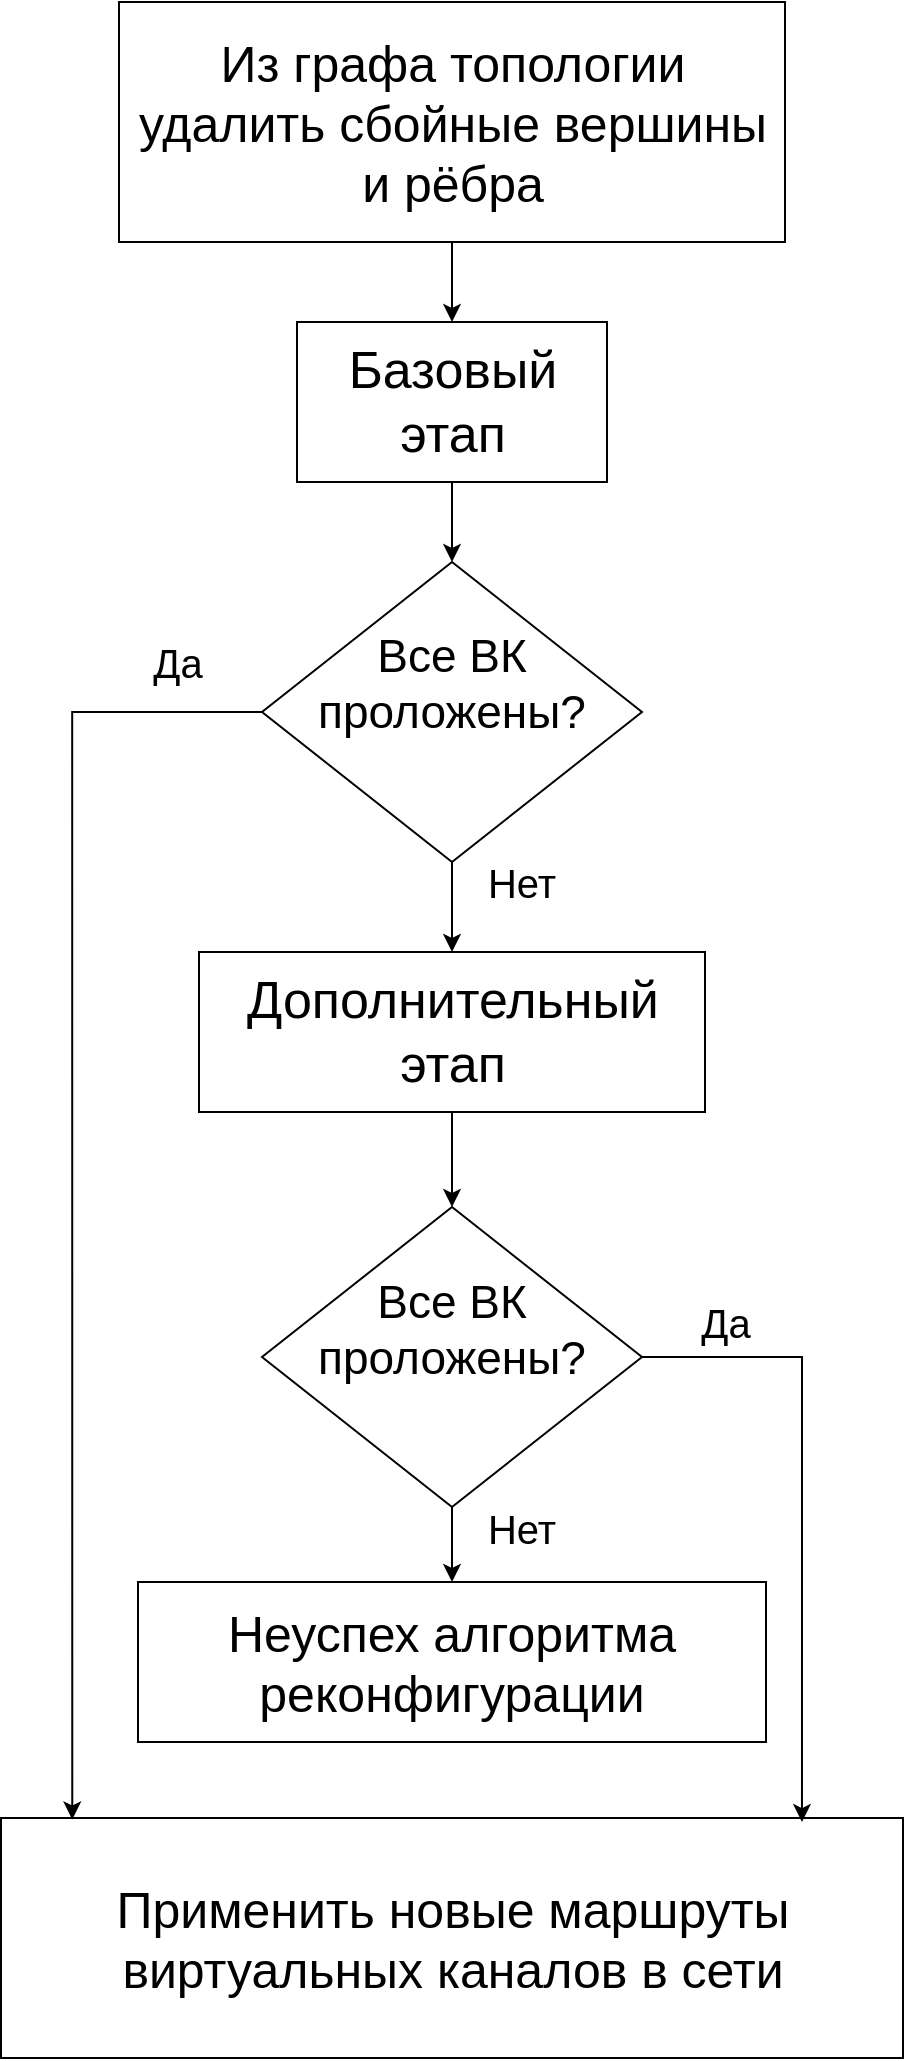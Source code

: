 <mxfile version="10.6.6" type="device"><diagram id="oOasDzT1UJZ_1pXfvdV5" name="Page-1"><mxGraphModel dx="1683" dy="908" grid="1" gridSize="10" guides="1" tooltips="1" connect="1" arrows="1" fold="1" page="1" pageScale="1" pageWidth="827" pageHeight="1169" math="0" shadow="0"><root><mxCell id="0"/><mxCell id="1" parent="0"/><mxCell id="JAwaAUzd0tWruQpzTnG6-9" style="edgeStyle=orthogonalEdgeStyle;rounded=0;orthogonalLoop=1;jettySize=auto;html=1;exitX=0.5;exitY=1;exitDx=0;exitDy=0;entryX=0.5;entryY=0;entryDx=0;entryDy=0;fontSize=25;" parent="1" source="JAwaAUzd0tWruQpzTnG6-1" target="JAwaAUzd0tWruQpzTnG6-3" edge="1"><mxGeometry relative="1" as="geometry"/></mxCell><mxCell id="JAwaAUzd0tWruQpzTnG6-1" value="Из графа топологии удалить сбойные вершины и рёбра" style="rounded=0;whiteSpace=wrap;html=1;fontSize=25;" parent="1" vertex="1"><mxGeometry x="138.5" y="30" width="333" height="120" as="geometry"/></mxCell><mxCell id="JAwaAUzd0tWruQpzTnG6-2" value="Применить новые маршруты виртуальных каналов в сети" style="rounded=0;whiteSpace=wrap;html=1;fontSize=25;" parent="1" vertex="1"><mxGeometry x="79.5" y="938" width="451" height="120" as="geometry"/></mxCell><mxCell id="JAwaAUzd0tWruQpzTnG6-10" style="edgeStyle=orthogonalEdgeStyle;rounded=0;orthogonalLoop=1;jettySize=auto;html=1;exitX=0.5;exitY=1;exitDx=0;exitDy=0;entryX=0.5;entryY=0;entryDx=0;entryDy=0;fontSize=25;" parent="1" source="JAwaAUzd0tWruQpzTnG6-3" target="JAwaAUzd0tWruQpzTnG6-4" edge="1"><mxGeometry relative="1" as="geometry"/></mxCell><mxCell id="JAwaAUzd0tWruQpzTnG6-3" value="&lt;div style=&quot;font-size: 26px;&quot; align=&quot;center&quot;&gt;Базовый этап&lt;br style=&quot;font-size: 26px;&quot;&gt;&lt;/div&gt;" style="rounded=0;whiteSpace=wrap;html=1;fontSize=26;" parent="1" vertex="1"><mxGeometry x="227.5" y="190" width="155" height="80" as="geometry"/></mxCell><mxCell id="JAwaAUzd0tWruQpzTnG6-11" value="&lt;blockquote style=&quot;font-size: 17px&quot;&gt;&lt;div align=&quot;right&quot;&gt;&lt;br&gt;&lt;/div&gt;&lt;/blockquote&gt;" style="edgeStyle=orthogonalEdgeStyle;rounded=0;orthogonalLoop=1;jettySize=auto;html=1;exitX=0.5;exitY=1;exitDx=0;exitDy=0;entryX=0.5;entryY=0;entryDx=0;entryDy=0;fontSize=25;" parent="1" edge="1"><mxGeometry y="25" relative="1" as="geometry"><mxPoint as="offset"/><mxPoint x="342.5" y="480" as="sourcePoint"/><mxPoint x="342.5" y="520" as="targetPoint"/></mxGeometry></mxCell><mxCell id="JAwaAUzd0tWruQpzTnG6-13" style="edgeStyle=orthogonalEdgeStyle;rounded=0;orthogonalLoop=1;jettySize=auto;html=1;fontSize=25;" parent="1" source="JAwaAUzd0tWruQpzTnG6-4" target="JAwaAUzd0tWruQpzTnG6-5" edge="1"><mxGeometry relative="1" as="geometry"/></mxCell><mxCell id="6-teqV577NqHaZmNdvp2-5" style="edgeStyle=orthogonalEdgeStyle;rounded=0;orthogonalLoop=1;jettySize=auto;html=1;exitX=0;exitY=0.5;exitDx=0;exitDy=0;entryX=0.079;entryY=0.006;entryDx=0;entryDy=0;entryPerimeter=0;" edge="1" parent="1" source="JAwaAUzd0tWruQpzTnG6-4" target="JAwaAUzd0tWruQpzTnG6-2"><mxGeometry relative="1" as="geometry"><Array as="points"><mxPoint x="115" y="385"/></Array></mxGeometry></mxCell><mxCell id="JAwaAUzd0tWruQpzTnG6-4" value="&lt;div style=&quot;font-size: 23px&quot;&gt;Все ВК проложены?&lt;/div&gt;&lt;div style=&quot;font-size: 23px&quot;&gt;&lt;br&gt;&lt;/div&gt;" style="rhombus;whiteSpace=wrap;html=1;fontSize=23;" parent="1" vertex="1"><mxGeometry x="210" y="310" width="190" height="150" as="geometry"/></mxCell><mxCell id="6-teqV577NqHaZmNdvp2-3" style="edgeStyle=orthogonalEdgeStyle;rounded=0;orthogonalLoop=1;jettySize=auto;html=1;exitX=0.5;exitY=1;exitDx=0;exitDy=0;entryX=0.5;entryY=0;entryDx=0;entryDy=0;" edge="1" parent="1" source="JAwaAUzd0tWruQpzTnG6-5" target="JAwaAUzd0tWruQpzTnG6-6"><mxGeometry relative="1" as="geometry"/></mxCell><mxCell id="6-teqV577NqHaZmNdvp2-4" style="edgeStyle=orthogonalEdgeStyle;rounded=0;orthogonalLoop=1;jettySize=auto;html=1;exitX=1;exitY=0.5;exitDx=0;exitDy=0;entryX=0.888;entryY=0.017;entryDx=0;entryDy=0;entryPerimeter=0;" edge="1" parent="1" source="JAwaAUzd0tWruQpzTnG6-6" target="JAwaAUzd0tWruQpzTnG6-2"><mxGeometry relative="1" as="geometry"><Array as="points"><mxPoint x="480" y="707"/></Array></mxGeometry></mxCell><mxCell id="JAwaAUzd0tWruQpzTnG6-5" value="&lt;div style=&quot;font-size: 26px&quot; align=&quot;center&quot;&gt;Дополнительный этап&lt;br style=&quot;font-size: 26px&quot;&gt;&lt;/div&gt;" style="rounded=0;whiteSpace=wrap;html=1;fontSize=26;" parent="1" vertex="1"><mxGeometry x="178.5" y="505" width="253" height="80" as="geometry"/></mxCell><mxCell id="JAwaAUzd0tWruQpzTnG6-21" style="edgeStyle=orthogonalEdgeStyle;rounded=0;orthogonalLoop=1;jettySize=auto;html=1;exitX=0.5;exitY=1;exitDx=0;exitDy=0;entryX=0.5;entryY=0;entryDx=0;entryDy=0;fontSize=20;" parent="1" source="JAwaAUzd0tWruQpzTnG6-6" target="JAwaAUzd0tWruQpzTnG6-7" edge="1"><mxGeometry relative="1" as="geometry"/></mxCell><mxCell id="JAwaAUzd0tWruQpzTnG6-6" value="&lt;div style=&quot;font-size: 23px&quot;&gt;Все ВК проложены?&lt;/div&gt;&lt;div style=&quot;font-size: 23px&quot;&gt;&lt;br&gt;&lt;/div&gt;" style="rhombus;whiteSpace=wrap;html=1;fontSize=23;" parent="1" vertex="1"><mxGeometry x="210" y="632.5" width="190" height="150" as="geometry"/></mxCell><mxCell id="JAwaAUzd0tWruQpzTnG6-7" value="Неуспех алгоритма реконфигурации" style="rounded=0;whiteSpace=wrap;html=1;fontSize=25;" parent="1" vertex="1"><mxGeometry x="148" y="820" width="314" height="80" as="geometry"/></mxCell><mxCell id="JAwaAUzd0tWruQpzTnG6-15" value="Да" style="text;html=1;strokeColor=none;fillColor=none;align=center;verticalAlign=middle;whiteSpace=wrap;rounded=0;fontSize=20;" parent="1" vertex="1"><mxGeometry x="148" y="350" width="40" height="20" as="geometry"/></mxCell><mxCell id="JAwaAUzd0tWruQpzTnG6-16" value="Нет" style="text;html=1;strokeColor=none;fillColor=none;align=center;verticalAlign=middle;whiteSpace=wrap;rounded=0;fontSize=20;" parent="1" vertex="1"><mxGeometry x="320" y="460" width="40" height="20" as="geometry"/></mxCell><mxCell id="JAwaAUzd0tWruQpzTnG6-23" value="Да" style="text;html=1;strokeColor=none;fillColor=none;align=center;verticalAlign=middle;whiteSpace=wrap;rounded=0;fontSize=20;" parent="1" vertex="1"><mxGeometry x="422" y="680" width="40" height="20" as="geometry"/></mxCell><mxCell id="JAwaAUzd0tWruQpzTnG6-24" value="Нет" style="text;html=1;strokeColor=none;fillColor=none;align=center;verticalAlign=middle;whiteSpace=wrap;rounded=0;fontSize=20;" parent="1" vertex="1"><mxGeometry x="320" y="782.5" width="40" height="20" as="geometry"/></mxCell></root></mxGraphModel></diagram></mxfile>